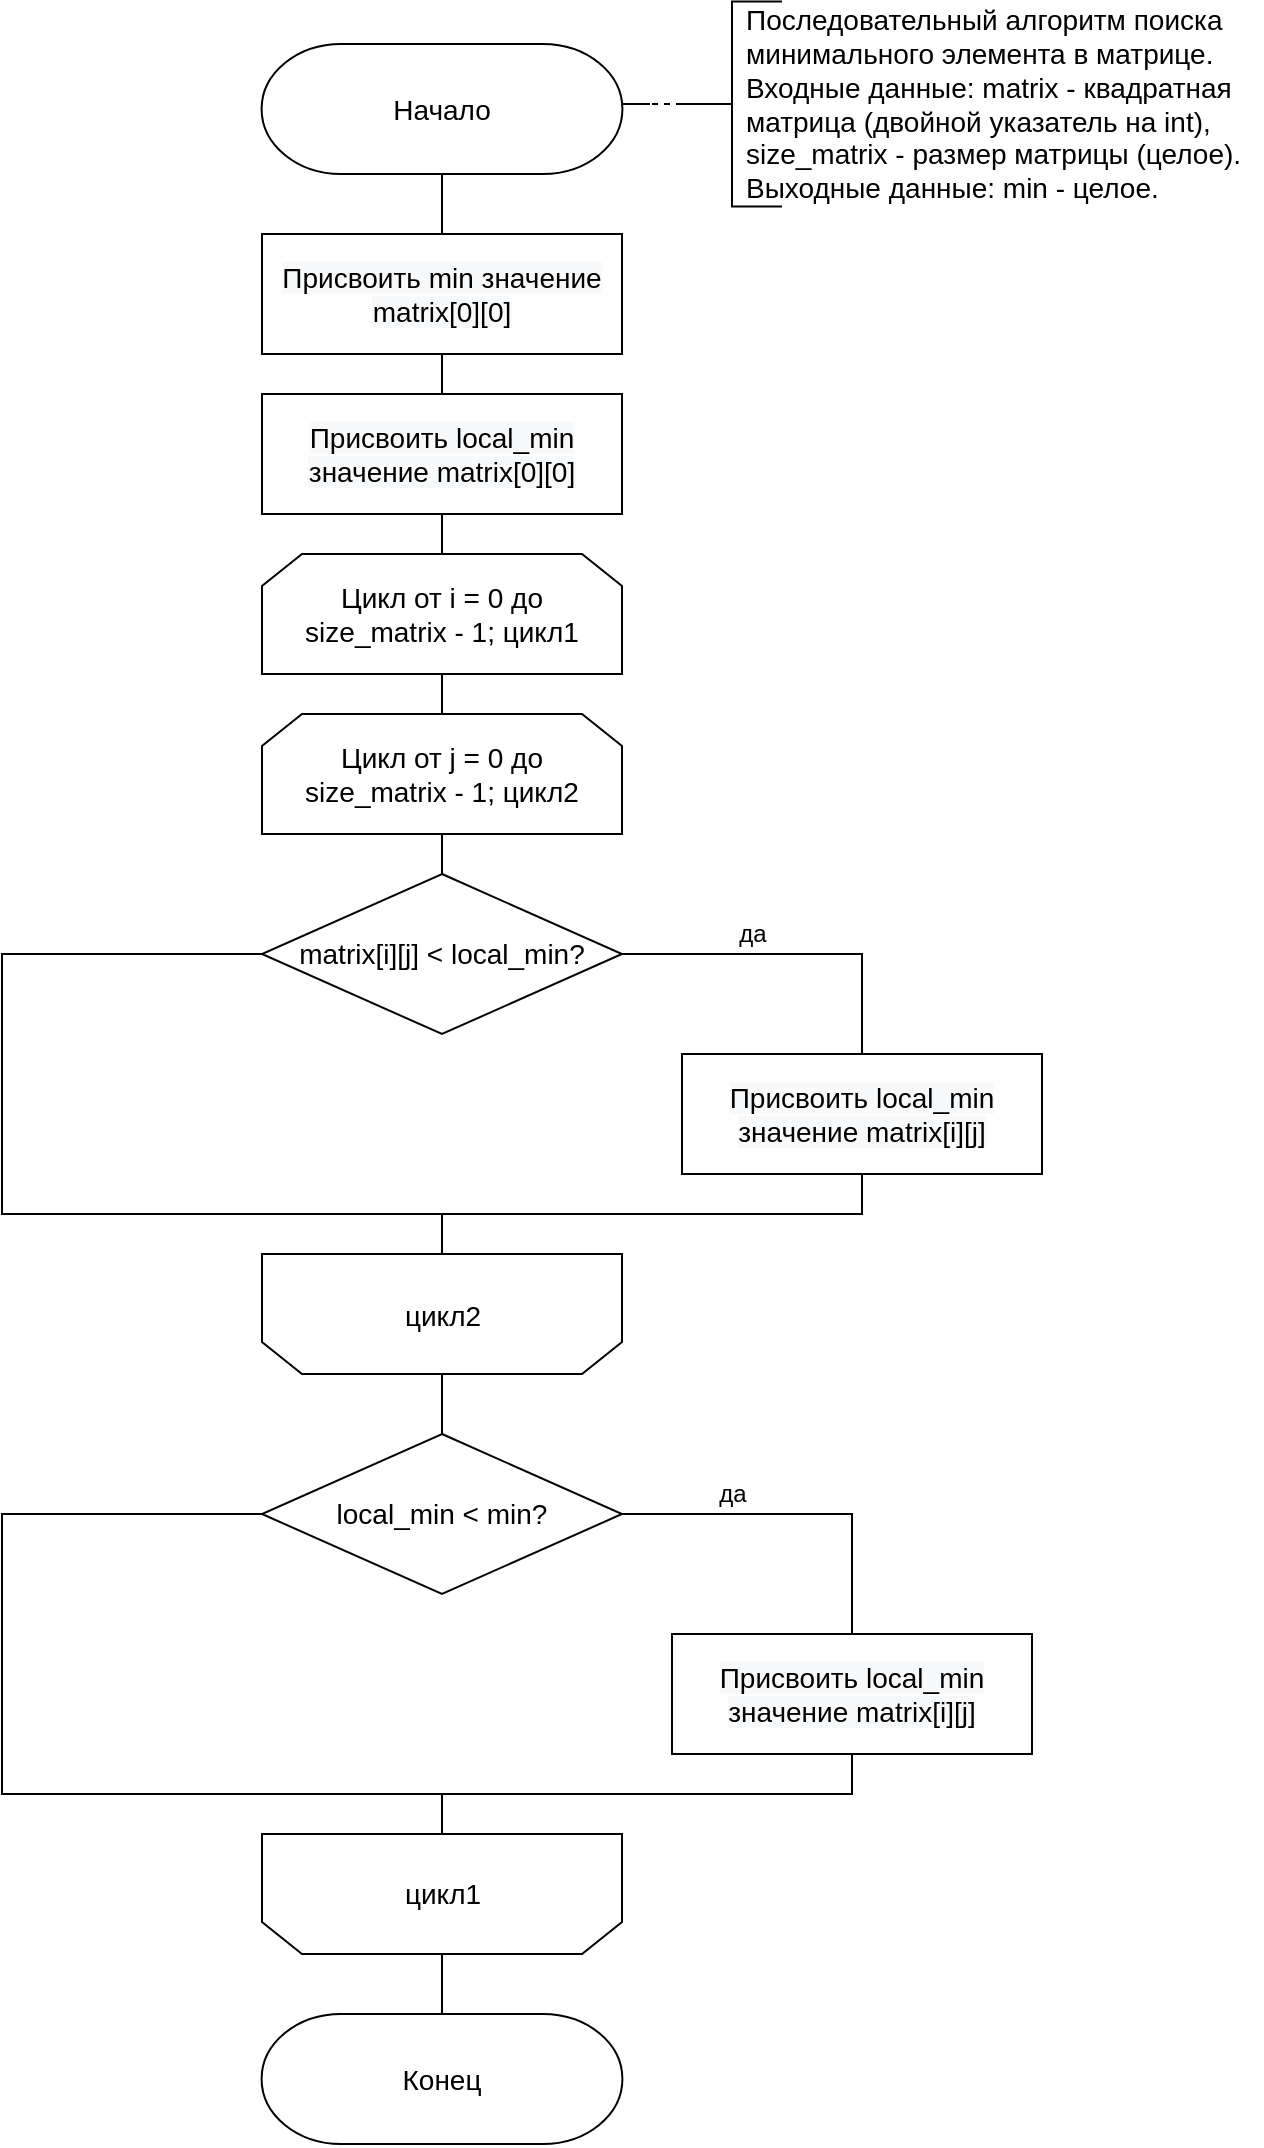 <mxfile version="14.9.6" type="device" pages="3"><diagram id="sSTpontRj2Ze0t5YfzYf" name="Последовательный"><mxGraphModel dx="1024" dy="592" grid="1" gridSize="10" guides="1" tooltips="1" connect="1" arrows="1" fold="1" page="1" pageScale="1" pageWidth="827" pageHeight="1169" math="0" shadow="0"><root><mxCell id="0"/><mxCell id="1" parent="0"/><mxCell id="IIbd6LGmJeNeCCiELUo3-1" value="&lt;span style=&quot;font-size: 14px&quot;&gt;Начало&lt;/span&gt;" style="strokeWidth=1;html=1;shape=stencil(xVVNb4MwDP01HJmAaFV7nFh37GWTdnapC1FDgpysH/9+gYBaSukgl0kc8Hvwnu3YSsBSXUCFQRJJKDFg70GSfCGVXIJRZAPLFA5eRC48uXC1dCHoCjPjsCMQh61Ax2hD6oAnvjOtApcFEjc1y9ZB9Ga/qR+WZkpKK8KV1D3mhrdiwKX9Nzo7sejl1dlc2thFlXUo0SD10GtxGwcEyYe3UzzN6dPDqV9R5/uX0/d8p9jPae3TvfjeLJ7YwY1HYQ/slquJB+Zl16nPr86rmQO7ydWN2LHUImMLyNItZIec1I/cPUyygnq5B0RHl+qI1+zZ3Xw/q79TEFzeKCyW8xWAMvtC3eC3k06Xfk7nEM5ch6QM1G3o6QugHEOrE+4F5D1KnxCrG7g9+8fpLjwqvuvZNIl/LNnnjDOhND7ZBIsP5qxBR4aTpXtF+GRq91wIdzuNLcRAoEHdXdkAvw==);whiteSpace=wrap;" vertex="1" parent="1"><mxGeometry x="260" y="75" width="260" height="65" as="geometry"/></mxCell><mxCell id="IIbd6LGmJeNeCCiELUo3-3" value="" style="edgeStyle=orthogonalEdgeStyle;rounded=0;orthogonalLoop=1;jettySize=auto;html=1;dashed=1;endArrow=none;endFill=0;startArrow=none;" edge="1" parent="1" source="IIbd6LGmJeNeCCiELUo3-2"><mxGeometry relative="1" as="geometry"><mxPoint x="523.99" y="104.9" as="sourcePoint"/><mxPoint x="493.99" y="105" as="targetPoint"/><Array as="points"><mxPoint x="479.99" y="104.9"/></Array></mxGeometry></mxCell><mxCell id="IIbd6LGmJeNeCCiELUo3-27" style="edgeStyle=orthogonalEdgeStyle;rounded=0;orthogonalLoop=1;jettySize=auto;html=1;exitX=0.5;exitY=0;exitDx=0;exitDy=0;entryX=0.5;entryY=1;entryDx=0;entryDy=0;endArrow=none;endFill=0;" edge="1" parent="1" source="IIbd6LGmJeNeCCiELUo3-4" target="IIbd6LGmJeNeCCiELUo3-5"><mxGeometry relative="1" as="geometry"/></mxCell><mxCell id="IIbd6LGmJeNeCCiELUo3-4" value="&lt;span style=&quot;color: rgb(0 , 0 , 0) ; font-family: &amp;#34;helvetica&amp;#34; ; font-size: 14px ; font-style: normal ; font-weight: 400 ; letter-spacing: normal ; text-align: center ; text-indent: 0px ; text-transform: none ; word-spacing: 0px ; background-color: rgb(248 , 249 , 250) ; display: inline ; float: none&quot;&gt;Присвоить local_min значение matrix[0][0]&lt;/span&gt;" style="rounded=0;whiteSpace=wrap;html=1;" vertex="1" parent="1"><mxGeometry x="300" y="250" width="180" height="60" as="geometry"/></mxCell><mxCell id="IIbd6LGmJeNeCCiELUo3-28" style="edgeStyle=orthogonalEdgeStyle;rounded=0;orthogonalLoop=1;jettySize=auto;html=1;exitX=0.5;exitY=0;exitDx=0;exitDy=0;entryX=0.5;entryY=1;entryDx=0;entryDy=0;entryPerimeter=0;endArrow=none;endFill=0;" edge="1" parent="1" source="IIbd6LGmJeNeCCiELUo3-5" target="IIbd6LGmJeNeCCiELUo3-1"><mxGeometry relative="1" as="geometry"/></mxCell><mxCell id="IIbd6LGmJeNeCCiELUo3-5" value="&lt;span style=&quot;color: rgb(0 , 0 , 0) ; font-family: &amp;#34;helvetica&amp;#34; ; font-size: 14px ; font-style: normal ; font-weight: 400 ; letter-spacing: normal ; text-align: center ; text-indent: 0px ; text-transform: none ; word-spacing: 0px ; background-color: rgb(248 , 249 , 250) ; display: inline ; float: none&quot;&gt;Присвоить min значение matrix[0][0]&lt;/span&gt;" style="rounded=0;whiteSpace=wrap;html=1;" vertex="1" parent="1"><mxGeometry x="300" y="170" width="180" height="60" as="geometry"/></mxCell><mxCell id="IIbd6LGmJeNeCCiELUo3-6" value="&lt;font style=&quot;font-size: 14px&quot;&gt;Последовательный алгоритм поиска &lt;br&gt;минимального элемента в матрице.&lt;br&gt;Входные данные: matrix - квадратная&lt;br&gt;матрица&amp;nbsp;(двойной&amp;nbsp;указатель на int), &lt;br&gt;size_matrix - размер матрицы (целое).&lt;br&gt;Выходные данные: min - целое.&lt;/font&gt;" style="text;html=1;align=left;verticalAlign=middle;resizable=0;points=[];autosize=1;strokeColor=none;" vertex="1" parent="1"><mxGeometry x="540" y="60" width="260" height="90" as="geometry"/></mxCell><mxCell id="IIbd6LGmJeNeCCiELUo3-2" value="" style="strokeWidth=1;html=1;shape=mxgraph.flowchart.annotation_2;align=left;labelPosition=right;pointerEvents=1;" vertex="1" parent="1"><mxGeometry x="510" y="53.75" width="50" height="102.5" as="geometry"/></mxCell><mxCell id="IIbd6LGmJeNeCCiELUo3-7" value="" style="edgeStyle=orthogonalEdgeStyle;rounded=0;orthogonalLoop=1;jettySize=auto;html=1;dashed=1;endArrow=none;endFill=0;" edge="1" parent="1"><mxGeometry relative="1" as="geometry"><mxPoint x="523.99" y="104.9" as="sourcePoint"/><mxPoint x="524" y="105" as="targetPoint"/><Array as="points"/></mxGeometry></mxCell><mxCell id="IIbd6LGmJeNeCCiELUo3-26" style="edgeStyle=orthogonalEdgeStyle;rounded=0;orthogonalLoop=1;jettySize=auto;html=1;exitX=0.5;exitY=0;exitDx=0;exitDy=0;entryX=0.5;entryY=1;entryDx=0;entryDy=0;endArrow=none;endFill=0;" edge="1" parent="1" source="IIbd6LGmJeNeCCiELUo3-8" target="IIbd6LGmJeNeCCiELUo3-4"><mxGeometry relative="1" as="geometry"/></mxCell><mxCell id="IIbd6LGmJeNeCCiELUo3-8" value="&lt;font style=&quot;font-size: 14px&quot;&gt;Цикл от i = 0 до &lt;br&gt;size_matrix - 1; цикл1&lt;/font&gt;" style="shape=loopLimit;whiteSpace=wrap;html=1;" vertex="1" parent="1"><mxGeometry x="300" y="330" width="180" height="60" as="geometry"/></mxCell><mxCell id="IIbd6LGmJeNeCCiELUo3-25" style="edgeStyle=orthogonalEdgeStyle;rounded=0;orthogonalLoop=1;jettySize=auto;html=1;exitX=0.5;exitY=0;exitDx=0;exitDy=0;entryX=0.5;entryY=1;entryDx=0;entryDy=0;endArrow=none;endFill=0;" edge="1" parent="1" source="IIbd6LGmJeNeCCiELUo3-9" target="IIbd6LGmJeNeCCiELUo3-8"><mxGeometry relative="1" as="geometry"/></mxCell><mxCell id="IIbd6LGmJeNeCCiELUo3-9" value="&lt;font style=&quot;font-size: 14px&quot;&gt;Цикл от j = 0 до &lt;br&gt;size_matrix - 1; цикл2&lt;/font&gt;" style="shape=loopLimit;whiteSpace=wrap;html=1;" vertex="1" parent="1"><mxGeometry x="300" y="410" width="180" height="60" as="geometry"/></mxCell><mxCell id="IIbd6LGmJeNeCCiELUo3-12" style="edgeStyle=orthogonalEdgeStyle;rounded=0;orthogonalLoop=1;jettySize=auto;html=1;exitX=1;exitY=0.5;exitDx=0;exitDy=0;entryX=0.5;entryY=0;entryDx=0;entryDy=0;endArrow=none;endFill=0;" edge="1" parent="1" source="IIbd6LGmJeNeCCiELUo3-10" target="IIbd6LGmJeNeCCiELUo3-11"><mxGeometry relative="1" as="geometry"/></mxCell><mxCell id="IIbd6LGmJeNeCCiELUo3-23" style="edgeStyle=orthogonalEdgeStyle;rounded=0;orthogonalLoop=1;jettySize=auto;html=1;exitX=0;exitY=0.5;exitDx=0;exitDy=0;entryX=0.5;entryY=1;entryDx=0;entryDy=0;endArrow=none;endFill=0;" edge="1" parent="1" source="IIbd6LGmJeNeCCiELUo3-10" target="IIbd6LGmJeNeCCiELUo3-14"><mxGeometry relative="1" as="geometry"><Array as="points"><mxPoint x="170" y="530"/><mxPoint x="170" y="660"/><mxPoint x="390" y="660"/></Array></mxGeometry></mxCell><mxCell id="IIbd6LGmJeNeCCiELUo3-24" style="edgeStyle=orthogonalEdgeStyle;rounded=0;orthogonalLoop=1;jettySize=auto;html=1;exitX=0.5;exitY=0;exitDx=0;exitDy=0;entryX=0.5;entryY=1;entryDx=0;entryDy=0;endArrow=none;endFill=0;" edge="1" parent="1" source="IIbd6LGmJeNeCCiELUo3-10" target="IIbd6LGmJeNeCCiELUo3-9"><mxGeometry relative="1" as="geometry"/></mxCell><mxCell id="IIbd6LGmJeNeCCiELUo3-10" value="&lt;font style=&quot;font-size: 14px&quot;&gt;matrix[i][j] &amp;lt; local_min?&lt;/font&gt;" style="rhombus;whiteSpace=wrap;html=1;" vertex="1" parent="1"><mxGeometry x="300" y="490" width="180" height="80" as="geometry"/></mxCell><mxCell id="IIbd6LGmJeNeCCiELUo3-22" style="edgeStyle=orthogonalEdgeStyle;rounded=0;orthogonalLoop=1;jettySize=auto;html=1;exitX=0.5;exitY=1;exitDx=0;exitDy=0;entryX=0.5;entryY=1;entryDx=0;entryDy=0;endArrow=none;endFill=0;" edge="1" parent="1" source="IIbd6LGmJeNeCCiELUo3-11" target="IIbd6LGmJeNeCCiELUo3-14"><mxGeometry relative="1" as="geometry"/></mxCell><mxCell id="IIbd6LGmJeNeCCiELUo3-11" value="&lt;span style=&quot;color: rgb(0 , 0 , 0) ; font-family: &amp;#34;helvetica&amp;#34; ; font-size: 14px ; font-style: normal ; font-weight: 400 ; letter-spacing: normal ; text-align: center ; text-indent: 0px ; text-transform: none ; word-spacing: 0px ; background-color: rgb(248 , 249 , 250) ; display: inline ; float: none&quot;&gt;Присвоить local_min значение matrix[i][j]&lt;/span&gt;" style="rounded=0;whiteSpace=wrap;html=1;" vertex="1" parent="1"><mxGeometry x="510" y="580" width="180" height="60" as="geometry"/></mxCell><mxCell id="IIbd6LGmJeNeCCiELUo3-13" value="" style="group" vertex="1" connectable="0" parent="1"><mxGeometry x="300" y="680" width="180" height="60" as="geometry"/></mxCell><mxCell id="IIbd6LGmJeNeCCiELUo3-14" value="" style="shape=loopLimit;whiteSpace=wrap;html=1;rotation=-180;" vertex="1" parent="IIbd6LGmJeNeCCiELUo3-13"><mxGeometry width="180" height="60" as="geometry"/></mxCell><mxCell id="IIbd6LGmJeNeCCiELUo3-15" value="&lt;font style=&quot;font-size: 14px&quot;&gt;цикл2&lt;/font&gt;" style="text;html=1;align=center;verticalAlign=middle;resizable=0;points=[];autosize=1;strokeColor=none;" vertex="1" parent="IIbd6LGmJeNeCCiELUo3-13"><mxGeometry x="65" y="21.429" width="50" height="20" as="geometry"/></mxCell><mxCell id="IIbd6LGmJeNeCCiELUo3-19" style="edgeStyle=orthogonalEdgeStyle;rounded=0;orthogonalLoop=1;jettySize=auto;html=1;exitX=1;exitY=0.5;exitDx=0;exitDy=0;entryX=0.5;entryY=0;entryDx=0;entryDy=0;endArrow=none;endFill=0;" edge="1" parent="1" source="IIbd6LGmJeNeCCiELUo3-16" target="IIbd6LGmJeNeCCiELUo3-18"><mxGeometry relative="1" as="geometry"/></mxCell><mxCell id="IIbd6LGmJeNeCCiELUo3-34" style="edgeStyle=orthogonalEdgeStyle;rounded=0;orthogonalLoop=1;jettySize=auto;html=1;exitX=0;exitY=0.5;exitDx=0;exitDy=0;entryX=0.5;entryY=1;entryDx=0;entryDy=0;endArrow=none;endFill=0;" edge="1" parent="1" source="IIbd6LGmJeNeCCiELUo3-16" target="IIbd6LGmJeNeCCiELUo3-31"><mxGeometry relative="1" as="geometry"><Array as="points"><mxPoint x="170" y="810"/><mxPoint x="170" y="950"/><mxPoint x="390" y="950"/></Array></mxGeometry></mxCell><mxCell id="IIbd6LGmJeNeCCiELUo3-16" value="&lt;font style=&quot;font-size: 14px&quot;&gt;local_min &amp;lt; min?&lt;/font&gt;" style="rhombus;whiteSpace=wrap;html=1;" vertex="1" parent="1"><mxGeometry x="300" y="770" width="180" height="80" as="geometry"/></mxCell><mxCell id="IIbd6LGmJeNeCCiELUo3-17" value="да" style="text;html=1;align=center;verticalAlign=middle;resizable=0;points=[];autosize=1;strokeColor=none;" vertex="1" parent="1"><mxGeometry x="530" y="510" width="30" height="20" as="geometry"/></mxCell><mxCell id="IIbd6LGmJeNeCCiELUo3-33" style="edgeStyle=orthogonalEdgeStyle;rounded=0;orthogonalLoop=1;jettySize=auto;html=1;exitX=0.5;exitY=1;exitDx=0;exitDy=0;entryX=0.5;entryY=1;entryDx=0;entryDy=0;endArrow=none;endFill=0;" edge="1" parent="1" source="IIbd6LGmJeNeCCiELUo3-18" target="IIbd6LGmJeNeCCiELUo3-31"><mxGeometry relative="1" as="geometry"/></mxCell><mxCell id="IIbd6LGmJeNeCCiELUo3-18" value="&lt;span style=&quot;color: rgb(0 , 0 , 0) ; font-family: &amp;#34;helvetica&amp;#34; ; font-size: 14px ; font-style: normal ; font-weight: 400 ; letter-spacing: normal ; text-align: center ; text-indent: 0px ; text-transform: none ; word-spacing: 0px ; background-color: rgb(248 , 249 , 250) ; display: inline ; float: none&quot;&gt;Присвоить local_min значение matrix[i][j]&lt;/span&gt;" style="rounded=0;whiteSpace=wrap;html=1;" vertex="1" parent="1"><mxGeometry x="505" y="870" width="180" height="60" as="geometry"/></mxCell><mxCell id="IIbd6LGmJeNeCCiELUo3-20" value="да" style="text;html=1;align=center;verticalAlign=middle;resizable=0;points=[];autosize=1;strokeColor=none;" vertex="1" parent="1"><mxGeometry x="520" y="790" width="30" height="20" as="geometry"/></mxCell><mxCell id="IIbd6LGmJeNeCCiELUo3-29" style="edgeStyle=orthogonalEdgeStyle;rounded=0;orthogonalLoop=1;jettySize=auto;html=1;exitX=0.5;exitY=0;exitDx=0;exitDy=0;entryX=0.5;entryY=0;entryDx=0;entryDy=0;endArrow=none;endFill=0;" edge="1" parent="1" source="IIbd6LGmJeNeCCiELUo3-14" target="IIbd6LGmJeNeCCiELUo3-16"><mxGeometry relative="1" as="geometry"/></mxCell><mxCell id="IIbd6LGmJeNeCCiELUo3-30" value="" style="group" vertex="1" connectable="0" parent="1"><mxGeometry x="300" y="970" width="180" height="60" as="geometry"/></mxCell><mxCell id="IIbd6LGmJeNeCCiELUo3-31" value="" style="shape=loopLimit;whiteSpace=wrap;html=1;rotation=-180;" vertex="1" parent="IIbd6LGmJeNeCCiELUo3-30"><mxGeometry width="180" height="60" as="geometry"/></mxCell><mxCell id="IIbd6LGmJeNeCCiELUo3-32" value="&lt;font style=&quot;font-size: 14px&quot;&gt;цикл1&lt;/font&gt;" style="text;html=1;align=center;verticalAlign=middle;resizable=0;points=[];autosize=1;strokeColor=none;" vertex="1" parent="IIbd6LGmJeNeCCiELUo3-30"><mxGeometry x="65" y="19.999" width="50" height="20" as="geometry"/></mxCell><mxCell id="IIbd6LGmJeNeCCiELUo3-35" value="&lt;span style=&quot;font-size: 14px&quot;&gt;Конец&lt;/span&gt;" style="strokeWidth=1;html=1;shape=stencil(xVVNb4MwDP01HJmAaFV7nFh37GWTdnapC1FDgpysH/9+gYBaSukgl0kc8Hvwnu3YSsBSXUCFQRJJKDFg70GSfCGVXIJRZAPLFA5eRC48uXC1dCHoCjPjsCMQh61Ax2hD6oAnvjOtApcFEjc1y9ZB9Ga/qR+WZkpKK8KV1D3mhrdiwKX9Nzo7sejl1dlc2thFlXUo0SD10GtxGwcEyYe3UzzN6dPDqV9R5/uX0/d8p9jPae3TvfjeLJ7YwY1HYQ/slquJB+Zl16nPr86rmQO7ydWN2LHUImMLyNItZIec1I/cPUyygnq5B0RHl+qI1+zZ3Xw/q79TEFzeKCyW8xWAMvtC3eC3k06Xfk7nEM5ch6QM1G3o6QugHEOrE+4F5D1KnxCrG7g9+8fpLjwqvuvZNIl/LNnnjDOhND7ZBIsP5qxBR4aTpXtF+GRq91wIdzuNLcRAoEHdXdkAvw==);whiteSpace=wrap;" vertex="1" parent="1"><mxGeometry x="260" y="1060" width="260" height="65" as="geometry"/></mxCell><mxCell id="IIbd6LGmJeNeCCiELUo3-36" style="edgeStyle=orthogonalEdgeStyle;rounded=0;orthogonalLoop=1;jettySize=auto;html=1;exitX=0.5;exitY=0;exitDx=0;exitDy=0;entryX=0.5;entryY=0;entryDx=0;entryDy=0;entryPerimeter=0;endArrow=none;endFill=0;" edge="1" parent="1" source="IIbd6LGmJeNeCCiELUo3-31" target="IIbd6LGmJeNeCCiELUo3-35"><mxGeometry relative="1" as="geometry"/></mxCell></root></mxGraphModel></diagram><diagram id="3lO3uQgTeKY9TMwxIzhs" name="Параллельный_1"><mxGraphModel dx="1024" dy="592" grid="1" gridSize="10" guides="1" tooltips="1" connect="1" arrows="1" fold="1" page="1" pageScale="1" pageWidth="827" pageHeight="1169" math="0" shadow="0"><root><mxCell id="3zcVDFtXzfn81-QpariO-0"/><mxCell id="3zcVDFtXzfn81-QpariO-1" parent="3zcVDFtXzfn81-QpariO-0"/><mxCell id="BYvAzeTfCbErwpfjtqER-1" style="edgeStyle=orthogonalEdgeStyle;rounded=0;orthogonalLoop=1;jettySize=auto;html=1;exitX=0.5;exitY=1;exitDx=0;exitDy=0;exitPerimeter=0;entryX=0.5;entryY=0;entryDx=0;entryDy=0;endArrow=none;endFill=0;" edge="1" parent="3zcVDFtXzfn81-QpariO-1" source="T0Cc-fCc1AR2zyfZ-I51-0" target="BYvAzeTfCbErwpfjtqER-0"><mxGeometry relative="1" as="geometry"/></mxCell><mxCell id="T0Cc-fCc1AR2zyfZ-I51-0" value="&lt;span style=&quot;font-size: 14px&quot;&gt;Начало&lt;/span&gt;" style="strokeWidth=1;html=1;shape=stencil(xVVNb4MwDP01HJmAaFV7nFh37GWTdnapC1FDgpysH/9+gYBaSukgl0kc8Hvwnu3YSsBSXUCFQRJJKDFg70GSfCGVXIJRZAPLFA5eRC48uXC1dCHoCjPjsCMQh61Ax2hD6oAnvjOtApcFEjc1y9ZB9Ga/qR+WZkpKK8KV1D3mhrdiwKX9Nzo7sejl1dlc2thFlXUo0SD10GtxGwcEyYe3UzzN6dPDqV9R5/uX0/d8p9jPae3TvfjeLJ7YwY1HYQ/slquJB+Zl16nPr86rmQO7ydWN2LHUImMLyNItZIec1I/cPUyygnq5B0RHl+qI1+zZ3Xw/q79TEFzeKCyW8xWAMvtC3eC3k06Xfk7nEM5ch6QM1G3o6QugHEOrE+4F5D1KnxCrG7g9+8fpLjwqvuvZNIl/LNnnjDOhND7ZBIsP5qxBR4aTpXtF+GRq91wIdzuNLcRAoEHdXdkAvw==);whiteSpace=wrap;" vertex="1" parent="3zcVDFtXzfn81-QpariO-1"><mxGeometry x="270" y="145" width="220" height="60" as="geometry"/></mxCell><mxCell id="T0Cc-fCc1AR2zyfZ-I51-1" value="" style="edgeStyle=orthogonalEdgeStyle;rounded=0;orthogonalLoop=1;jettySize=auto;html=1;dashed=1;endArrow=none;endFill=0;startArrow=none;exitX=0;exitY=0.5;exitDx=0;exitDy=0;exitPerimeter=0;entryX=0.849;entryY=0.499;entryDx=0;entryDy=0;entryPerimeter=0;" edge="1" parent="3zcVDFtXzfn81-QpariO-1" source="T0Cc-fCc1AR2zyfZ-I51-2" target="T0Cc-fCc1AR2zyfZ-I51-0"><mxGeometry relative="1" as="geometry"><mxPoint x="523.99" y="172.4" as="sourcePoint"/><mxPoint x="493.99" y="172.5" as="targetPoint"/><Array as="points"><mxPoint x="494" y="174.5"/><mxPoint x="494" y="174.5"/></Array></mxGeometry></mxCell><mxCell id="T0Cc-fCc1AR2zyfZ-I51-2" value="" style="strokeWidth=1;html=1;shape=mxgraph.flowchart.annotation_2;align=left;labelPosition=right;pointerEvents=1;" vertex="1" parent="3zcVDFtXzfn81-QpariO-1"><mxGeometry x="510" y="80" width="50" height="190" as="geometry"/></mxCell><mxCell id="T0Cc-fCc1AR2zyfZ-I51-3" value="&lt;font style=&quot;font-size: 12px&quot;&gt;Параллельная реализация алгоритма&lt;br&gt;поиска минимального элемента в&amp;nbsp;&lt;br&gt;&lt;/font&gt;&lt;div&gt;&lt;font style=&quot;font-size: 12px&quot;&gt;матрице.&lt;/font&gt;&lt;/div&gt;&lt;div&gt;&lt;font style=&quot;font-size: 12px&quot;&gt;Входные данные:&amp;nbsp;&lt;/font&gt;&lt;/div&gt;&lt;div&gt;&lt;font style=&quot;font-size: 12px&quot;&gt;count_threads - количество потоков (целое),&lt;/font&gt;&lt;/div&gt;&lt;div&gt;&lt;font style=&quot;font-size: 12px&quot;&gt;threads - массив потоков (pthread),&lt;/font&gt;&lt;/div&gt;&lt;div&gt;&lt;font style=&quot;font-size: 12px&quot;&gt;args - массив структрур (pthread_args_t),&lt;/font&gt;&lt;/div&gt;&lt;div&gt;&lt;font style=&quot;font-size: 12px&quot;&gt;f = find_matrix_min_value_parallel - функция&lt;/font&gt;&lt;/div&gt;&lt;div&gt;&lt;font style=&quot;font-size: 12px&quot;&gt;нахождения минимального элемента&amp;nbsp;&lt;/font&gt;&lt;/div&gt;&lt;div&gt;&lt;font style=&quot;font-size: 12px&quot;&gt;матрицы&lt;/font&gt;&lt;/div&gt;&lt;div&gt;&lt;font style=&quot;font-size: 12px&quot;&gt;Выходные данные:&lt;/font&gt;&lt;/div&gt;&lt;div&gt;&lt;font style=&quot;font-size: 12px&quot;&gt;global_min - минимальный элемент&amp;nbsp;&lt;/font&gt;&lt;/div&gt;&lt;div&gt;&lt;font style=&quot;font-size: 12px&quot;&gt;в матрице&lt;/font&gt;&lt;/div&gt;" style="text;html=1;align=left;verticalAlign=middle;resizable=0;points=[];autosize=1;strokeColor=none;" vertex="1" parent="3zcVDFtXzfn81-QpariO-1"><mxGeometry x="540" y="85" width="260" height="180" as="geometry"/></mxCell><mxCell id="GtXyBnGFs0ZD6wXetdYK-0" style="edgeStyle=orthogonalEdgeStyle;rounded=0;orthogonalLoop=1;jettySize=auto;html=1;exitX=0.5;exitY=1;exitDx=0;exitDy=0;exitPerimeter=0;endArrow=none;endFill=0;" edge="1" parent="3zcVDFtXzfn81-QpariO-1" source="T0Cc-fCc1AR2zyfZ-I51-2" target="T0Cc-fCc1AR2zyfZ-I51-2"><mxGeometry relative="1" as="geometry"/></mxCell><mxCell id="oURkZplOa6b-ypXuD6sM-4" style="edgeStyle=orthogonalEdgeStyle;rounded=0;orthogonalLoop=1;jettySize=auto;html=1;exitX=0.5;exitY=1;exitDx=0;exitDy=0;entryX=0.5;entryY=0;entryDx=0;entryDy=0;endArrow=none;endFill=0;" edge="1" parent="3zcVDFtXzfn81-QpariO-1" source="BYvAzeTfCbErwpfjtqER-0" target="oURkZplOa6b-ypXuD6sM-0"><mxGeometry relative="1" as="geometry"/></mxCell><mxCell id="BYvAzeTfCbErwpfjtqER-0" value="&lt;font style=&quot;font-size: 14px&quot;&gt;Цикл от i = 0 до &lt;br&gt;count_threads - 1; цикл1&lt;/font&gt;" style="shape=loopLimit;whiteSpace=wrap;html=1;" vertex="1" parent="3zcVDFtXzfn81-QpariO-1"><mxGeometry x="305" y="237.5" width="155" height="60" as="geometry"/></mxCell><mxCell id="-SMZDnKjz8tx7dezzwyM-6" style="edgeStyle=orthogonalEdgeStyle;rounded=0;orthogonalLoop=1;jettySize=auto;html=1;exitX=0.5;exitY=1;exitDx=0;exitDy=0;entryX=0.5;entryY=1;entryDx=0;entryDy=0;endArrow=none;endFill=0;" edge="1" parent="3zcVDFtXzfn81-QpariO-1" source="oURkZplOa6b-ypXuD6sM-0" target="-SMZDnKjz8tx7dezzwyM-3"><mxGeometry relative="1" as="geometry"/></mxCell><mxCell id="oURkZplOa6b-ypXuD6sM-0" value="&lt;span style=&quot;font-size: 14px&quot;&gt;Выполнение функции f в отдельном потоке&lt;/span&gt;" style="shape=process;whiteSpace=wrap;html=1;backgroundOutline=1;" vertex="1" parent="3zcVDFtXzfn81-QpariO-1"><mxGeometry x="305" y="327.5" width="155" height="60" as="geometry"/></mxCell><mxCell id="-SMZDnKjz8tx7dezzwyM-5" value="" style="group" vertex="1" connectable="0" parent="3zcVDFtXzfn81-QpariO-1"><mxGeometry x="305" y="417.5" width="155" height="60" as="geometry"/></mxCell><mxCell id="-SMZDnKjz8tx7dezzwyM-3" value="" style="shape=loopLimit;whiteSpace=wrap;html=1;rotation=-180;" vertex="1" parent="-SMZDnKjz8tx7dezzwyM-5"><mxGeometry width="155" height="60" as="geometry"/></mxCell><mxCell id="-SMZDnKjz8tx7dezzwyM-4" value="&lt;font style=&quot;font-size: 14px&quot;&gt;цикл1&lt;/font&gt;" style="text;html=1;align=center;verticalAlign=middle;resizable=0;points=[];autosize=1;strokeColor=none;" vertex="1" parent="-SMZDnKjz8tx7dezzwyM-5"><mxGeometry x="52.5" y="20" width="50" height="20" as="geometry"/></mxCell><mxCell id="jwuy9Uo88auJK6ZqgyjW-0" value="&lt;span style=&quot;font-size: 14px&quot;&gt;Ожидание выполнения всех потоков&lt;/span&gt;" style="shape=process;whiteSpace=wrap;html=1;backgroundOutline=1;" vertex="1" parent="3zcVDFtXzfn81-QpariO-1"><mxGeometry x="305" y="507.5" width="155" height="60" as="geometry"/></mxCell><mxCell id="jwuy9Uo88auJK6ZqgyjW-1" style="edgeStyle=orthogonalEdgeStyle;rounded=0;orthogonalLoop=1;jettySize=auto;html=1;exitX=0.5;exitY=0;exitDx=0;exitDy=0;entryX=0.5;entryY=0;entryDx=0;entryDy=0;endArrow=none;endFill=0;" edge="1" parent="3zcVDFtXzfn81-QpariO-1" source="-SMZDnKjz8tx7dezzwyM-3" target="jwuy9Uo88auJK6ZqgyjW-0"><mxGeometry relative="1" as="geometry"/></mxCell><mxCell id="jwuy9Uo88auJK6ZqgyjW-2" value="&lt;span style=&quot;font-size: 14px&quot;&gt;Конец&lt;/span&gt;" style="strokeWidth=1;html=1;shape=stencil(xVVNb4MwDP01HJmAaFV7nFh37GWTdnapC1FDgpysH/9+gYBaSukgl0kc8Hvwnu3YSsBSXUCFQRJJKDFg70GSfCGVXIJRZAPLFA5eRC48uXC1dCHoCjPjsCMQh61Ax2hD6oAnvjOtApcFEjc1y9ZB9Ga/qR+WZkpKK8KV1D3mhrdiwKX9Nzo7sejl1dlc2thFlXUo0SD10GtxGwcEyYe3UzzN6dPDqV9R5/uX0/d8p9jPae3TvfjeLJ7YwY1HYQ/slquJB+Zl16nPr86rmQO7ydWN2LHUImMLyNItZIec1I/cPUyygnq5B0RHl+qI1+zZ3Xw/q79TEFzeKCyW8xWAMvtC3eC3k06Xfk7nEM5ch6QM1G3o6QugHEOrE+4F5D1KnxCrG7g9+8fpLjwqvuvZNIl/LNnnjDOhND7ZBIsP5qxBR4aTpXtF+GRq91wIdzuNLcRAoEHdXdkAvw==);whiteSpace=wrap;" vertex="1" parent="3zcVDFtXzfn81-QpariO-1"><mxGeometry x="272.5" y="1030" width="220" height="60" as="geometry"/></mxCell><mxCell id="ttkab3ufcXoK6jqrG3yV-3" style="edgeStyle=orthogonalEdgeStyle;rounded=0;orthogonalLoop=1;jettySize=auto;html=1;exitX=0.5;exitY=1;exitDx=0;exitDy=0;entryX=0.5;entryY=0;entryDx=0;entryDy=0;endArrow=none;endFill=0;" edge="1" parent="3zcVDFtXzfn81-QpariO-1" source="jwuy9Uo88auJK6ZqgyjW-4" target="ttkab3ufcXoK6jqrG3yV-0"><mxGeometry relative="1" as="geometry"/></mxCell><mxCell id="jwuy9Uo88auJK6ZqgyjW-4" value="&lt;font style=&quot;font-size: 14px&quot;&gt;Цикл от i = 1 до &lt;br&gt;count_threads - 1; цикл2&lt;/font&gt;" style="shape=loopLimit;whiteSpace=wrap;html=1;" vertex="1" parent="3zcVDFtXzfn81-QpariO-1"><mxGeometry x="305" y="670" width="155" height="60" as="geometry"/></mxCell><mxCell id="ttkab3ufcXoK6jqrG3yV-4" style="edgeStyle=orthogonalEdgeStyle;rounded=0;orthogonalLoop=1;jettySize=auto;html=1;exitX=0.5;exitY=1;exitDx=0;exitDy=0;entryX=0.5;entryY=0;entryDx=0;entryDy=0;endArrow=none;endFill=0;" edge="1" parent="3zcVDFtXzfn81-QpariO-1" source="lObEtZQLU06uVSTitWtb-0" target="jwuy9Uo88auJK6ZqgyjW-4"><mxGeometry relative="1" as="geometry"/></mxCell><mxCell id="ttkab3ufcXoK6jqrG3yV-5" style="edgeStyle=orthogonalEdgeStyle;rounded=0;orthogonalLoop=1;jettySize=auto;html=1;exitX=0.5;exitY=0;exitDx=0;exitDy=0;entryX=0.5;entryY=1;entryDx=0;entryDy=0;endArrow=none;endFill=0;" edge="1" parent="3zcVDFtXzfn81-QpariO-1" source="lObEtZQLU06uVSTitWtb-0" target="jwuy9Uo88auJK6ZqgyjW-0"><mxGeometry relative="1" as="geometry"/></mxCell><mxCell id="lObEtZQLU06uVSTitWtb-0" value="&lt;span style=&quot;color: rgb(0 , 0 , 0) ; font-family: &amp;#34;helvetica&amp;#34; ; font-size: 14px ; font-style: normal ; font-weight: 400 ; letter-spacing: normal ; text-align: center ; text-indent: 0px ; text-transform: none ; word-spacing: 0px ; background-color: rgb(248 , 249 , 250) ; display: inline ; float: none&quot;&gt;Присвоить&amp;nbsp; global_min значение args[0].local_min&lt;/span&gt;" style="rounded=0;whiteSpace=wrap;html=1;" vertex="1" parent="3zcVDFtXzfn81-QpariO-1"><mxGeometry x="305" y="590" width="155" height="60" as="geometry"/></mxCell><mxCell id="ttkab3ufcXoK6jqrG3yV-2" style="edgeStyle=orthogonalEdgeStyle;rounded=0;orthogonalLoop=1;jettySize=auto;html=1;exitX=1;exitY=0.5;exitDx=0;exitDy=0;entryX=0.5;entryY=0;entryDx=0;entryDy=0;endArrow=none;endFill=0;" edge="1" parent="3zcVDFtXzfn81-QpariO-1" source="ttkab3ufcXoK6jqrG3yV-0" target="ttkab3ufcXoK6jqrG3yV-1"><mxGeometry relative="1" as="geometry"/></mxCell><mxCell id="ttkab3ufcXoK6jqrG3yV-10" style="edgeStyle=orthogonalEdgeStyle;rounded=0;orthogonalLoop=1;jettySize=auto;html=1;exitX=0;exitY=0.5;exitDx=0;exitDy=0;entryX=0.5;entryY=1;entryDx=0;entryDy=0;endArrow=none;endFill=0;" edge="1" parent="3zcVDFtXzfn81-QpariO-1" source="ttkab3ufcXoK6jqrG3yV-0" target="ttkab3ufcXoK6jqrG3yV-7"><mxGeometry relative="1" as="geometry"><Array as="points"><mxPoint x="190" y="785"/><mxPoint x="190" y="910"/><mxPoint x="383" y="910"/></Array></mxGeometry></mxCell><mxCell id="ttkab3ufcXoK6jqrG3yV-0" value="&lt;font style=&quot;font-size: 14px&quot;&gt;args[i].local_min&lt;br&gt;&amp;lt; global_min?&lt;/font&gt;" style="rhombus;whiteSpace=wrap;html=1;" vertex="1" parent="3zcVDFtXzfn81-QpariO-1"><mxGeometry x="303.75" y="750" width="157.5" height="70" as="geometry"/></mxCell><mxCell id="ttkab3ufcXoK6jqrG3yV-9" style="edgeStyle=orthogonalEdgeStyle;rounded=0;orthogonalLoop=1;jettySize=auto;html=1;exitX=0.5;exitY=1;exitDx=0;exitDy=0;entryX=0.5;entryY=1;entryDx=0;entryDy=0;endArrow=none;endFill=0;" edge="1" parent="3zcVDFtXzfn81-QpariO-1" source="ttkab3ufcXoK6jqrG3yV-1" target="ttkab3ufcXoK6jqrG3yV-7"><mxGeometry relative="1" as="geometry"><Array as="points"><mxPoint x="568" y="910"/><mxPoint x="383" y="910"/></Array></mxGeometry></mxCell><mxCell id="ttkab3ufcXoK6jqrG3yV-1" value="&lt;span style=&quot;color: rgb(0 , 0 , 0) ; font-family: &amp;#34;helvetica&amp;#34; ; font-size: 14px ; font-style: normal ; font-weight: 400 ; letter-spacing: normal ; text-align: center ; text-indent: 0px ; text-transform: none ; word-spacing: 0px ; background-color: rgb(248 , 249 , 250) ; display: inline ; float: none&quot;&gt;Присвоить&amp;nbsp; global_min значение args[i].local_min&lt;/span&gt;" style="rounded=0;whiteSpace=wrap;html=1;" vertex="1" parent="3zcVDFtXzfn81-QpariO-1"><mxGeometry x="490" y="830" width="155" height="60" as="geometry"/></mxCell><mxCell id="ttkab3ufcXoK6jqrG3yV-6" value="" style="group" vertex="1" connectable="0" parent="3zcVDFtXzfn81-QpariO-1"><mxGeometry x="305" y="940" width="155" height="60" as="geometry"/></mxCell><mxCell id="ttkab3ufcXoK6jqrG3yV-7" value="" style="shape=loopLimit;whiteSpace=wrap;html=1;rotation=-180;" vertex="1" parent="ttkab3ufcXoK6jqrG3yV-6"><mxGeometry width="155" height="60" as="geometry"/></mxCell><mxCell id="ttkab3ufcXoK6jqrG3yV-8" value="&lt;font style=&quot;font-size: 14px&quot;&gt;цикл2&lt;/font&gt;" style="text;html=1;align=center;verticalAlign=middle;resizable=0;points=[];autosize=1;strokeColor=none;" vertex="1" parent="ttkab3ufcXoK6jqrG3yV-6"><mxGeometry x="52.5" y="20" width="50" height="20" as="geometry"/></mxCell><mxCell id="ttkab3ufcXoK6jqrG3yV-11" style="edgeStyle=orthogonalEdgeStyle;rounded=0;orthogonalLoop=1;jettySize=auto;html=1;exitX=0.5;exitY=0;exitDx=0;exitDy=0;entryX=0.5;entryY=0;entryDx=0;entryDy=0;entryPerimeter=0;endArrow=none;endFill=0;" edge="1" parent="3zcVDFtXzfn81-QpariO-1" source="ttkab3ufcXoK6jqrG3yV-7" target="jwuy9Uo88auJK6ZqgyjW-2"><mxGeometry relative="1" as="geometry"/></mxCell></root></mxGraphModel></diagram><diagram id="4XO86YYA-bELKWIIQ-as" name="Параллельный_2"><mxGraphModel dx="1024" dy="592" grid="1" gridSize="10" guides="1" tooltips="1" connect="1" arrows="1" fold="1" page="1" pageScale="1" pageWidth="827" pageHeight="1169" math="0" shadow="0"><root><mxCell id="j6hWDT26wgHykxbH7nuP-0"/><mxCell id="j6hWDT26wgHykxbH7nuP-1" parent="j6hWDT26wgHykxbH7nuP-0"/><mxCell id="01Hj4qflSgPaEzqKeVY3-5" style="edgeStyle=orthogonalEdgeStyle;rounded=0;orthogonalLoop=1;jettySize=auto;html=1;exitX=0.5;exitY=1;exitDx=0;exitDy=0;exitPerimeter=0;entryX=0.5;entryY=0;entryDx=0;entryDy=0;endArrow=none;endFill=0;" edge="1" parent="j6hWDT26wgHykxbH7nuP-1" source="AwsQVzXyHlXOu_wwSpI0-0" target="01Hj4qflSgPaEzqKeVY3-0"><mxGeometry relative="1" as="geometry"/></mxCell><mxCell id="AwsQVzXyHlXOu_wwSpI0-0" value="&lt;span style=&quot;font-size: 14px&quot;&gt;Начало&lt;/span&gt;" style="strokeWidth=1;html=1;shape=stencil(xVVNb4MwDP01HJmAaFV7nFh37GWTdnapC1FDgpysH/9+gYBaSukgl0kc8Hvwnu3YSsBSXUCFQRJJKDFg70GSfCGVXIJRZAPLFA5eRC48uXC1dCHoCjPjsCMQh61Ax2hD6oAnvjOtApcFEjc1y9ZB9Ga/qR+WZkpKK8KV1D3mhrdiwKX9Nzo7sejl1dlc2thFlXUo0SD10GtxGwcEyYe3UzzN6dPDqV9R5/uX0/d8p9jPae3TvfjeLJ7YwY1HYQ/slquJB+Zl16nPr86rmQO7ydWN2LHUImMLyNItZIec1I/cPUyygnq5B0RHl+qI1+zZ3Xw/q79TEFzeKCyW8xWAMvtC3eC3k06Xfk7nEM5ch6QM1G3o6QugHEOrE+4F5D1KnxCrG7g9+8fpLjwqvuvZNIl/LNnnjDOhND7ZBIsP5qxBR4aTpXtF+GRq91wIdzuNLcRAoEHdXdkAvw==);whiteSpace=wrap;" vertex="1" parent="j6hWDT26wgHykxbH7nuP-1"><mxGeometry x="315" y="232.5" width="220" height="60" as="geometry"/></mxCell><mxCell id="01Hj4qflSgPaEzqKeVY3-10" style="edgeStyle=orthogonalEdgeStyle;rounded=0;orthogonalLoop=1;jettySize=auto;html=1;exitX=0.5;exitY=0;exitDx=0;exitDy=0;entryX=0.5;entryY=1;entryDx=0;entryDy=0;endArrow=none;endFill=0;" edge="1" parent="j6hWDT26wgHykxbH7nuP-1" source="7fdbtFx8ZETCYIe_XjO4-1" target="01Hj4qflSgPaEzqKeVY3-9"><mxGeometry relative="1" as="geometry"/></mxCell><mxCell id="01Hj4qflSgPaEzqKeVY3-21" style="edgeStyle=orthogonalEdgeStyle;rounded=0;orthogonalLoop=1;jettySize=auto;html=1;exitX=0.5;exitY=1;exitDx=0;exitDy=0;endArrow=none;endFill=0;" edge="1" parent="j6hWDT26wgHykxbH7nuP-1" source="7fdbtFx8ZETCYIe_XjO4-1"><mxGeometry relative="1" as="geometry"><mxPoint x="190" y="612.5" as="targetPoint"/></mxGeometry></mxCell><mxCell id="7fdbtFx8ZETCYIe_XjO4-1" value="&lt;font style=&quot;font-size: 12px&quot;&gt;Вычисление локального минимума в строках с row_start по row_end&lt;/font&gt;" style="shape=process;whiteSpace=wrap;html=1;backgroundOutline=1;strokeWidth=1;align=center;" vertex="1" parent="j6hWDT26wgHykxbH7nuP-1"><mxGeometry x="110" y="532.5" width="160" height="60" as="geometry"/></mxCell><mxCell id="01Hj4qflSgPaEzqKeVY3-11" style="edgeStyle=orthogonalEdgeStyle;rounded=0;orthogonalLoop=1;jettySize=auto;html=1;exitX=0.5;exitY=0;exitDx=0;exitDy=0;entryX=0.5;entryY=1;entryDx=0;entryDy=0;endArrow=none;endFill=0;" edge="1" parent="j6hWDT26wgHykxbH7nuP-1" source="7fdbtFx8ZETCYIe_XjO4-2" target="01Hj4qflSgPaEzqKeVY3-9"><mxGeometry relative="1" as="geometry"/></mxCell><mxCell id="01Hj4qflSgPaEzqKeVY3-20" style="edgeStyle=orthogonalEdgeStyle;rounded=0;orthogonalLoop=1;jettySize=auto;html=1;exitX=0.5;exitY=1;exitDx=0;exitDy=0;endArrow=none;endFill=0;" edge="1" parent="j6hWDT26wgHykxbH7nuP-1" source="7fdbtFx8ZETCYIe_XjO4-2"><mxGeometry relative="1" as="geometry"><mxPoint x="425" y="612.5" as="targetPoint"/></mxGeometry></mxCell><mxCell id="7fdbtFx8ZETCYIe_XjO4-2" value="&lt;font style=&quot;font-size: 14px&quot;&gt;...&lt;/font&gt;" style="shape=process;whiteSpace=wrap;html=1;backgroundOutline=1;strokeWidth=1;align=center;" vertex="1" parent="j6hWDT26wgHykxbH7nuP-1"><mxGeometry x="345" y="532.5" width="160" height="60" as="geometry"/></mxCell><mxCell id="01Hj4qflSgPaEzqKeVY3-12" style="edgeStyle=orthogonalEdgeStyle;rounded=0;orthogonalLoop=1;jettySize=auto;html=1;exitX=0.5;exitY=0;exitDx=0;exitDy=0;entryX=0.5;entryY=1;entryDx=0;entryDy=0;endArrow=none;endFill=0;" edge="1" parent="j6hWDT26wgHykxbH7nuP-1" source="7fdbtFx8ZETCYIe_XjO4-3" target="01Hj4qflSgPaEzqKeVY3-9"><mxGeometry relative="1" as="geometry"/></mxCell><mxCell id="01Hj4qflSgPaEzqKeVY3-19" style="edgeStyle=orthogonalEdgeStyle;rounded=0;orthogonalLoop=1;jettySize=auto;html=1;exitX=0.5;exitY=1;exitDx=0;exitDy=0;endArrow=none;endFill=0;" edge="1" parent="j6hWDT26wgHykxbH7nuP-1" source="7fdbtFx8ZETCYIe_XjO4-3"><mxGeometry relative="1" as="geometry"><mxPoint x="657" y="612.5" as="targetPoint"/></mxGeometry></mxCell><mxCell id="7fdbtFx8ZETCYIe_XjO4-3" value="&lt;font style=&quot;font-size: 12px&quot;&gt;Вычисление локального минимума в строках с row_start по row_end&lt;/font&gt;" style="shape=process;whiteSpace=wrap;html=1;backgroundOutline=1;strokeWidth=1;align=center;" vertex="1" parent="j6hWDT26wgHykxbH7nuP-1"><mxGeometry x="577" y="532.5" width="160" height="60" as="geometry"/></mxCell><mxCell id="zfPuYvQbvVVQPgl7ePOI-0" value="" style="edgeStyle=orthogonalEdgeStyle;rounded=0;orthogonalLoop=1;jettySize=auto;html=1;dashed=1;endArrow=none;endFill=0;startArrow=none;exitX=0;exitY=0.5;exitDx=0;exitDy=0;exitPerimeter=0;entryX=0.849;entryY=0.499;entryDx=0;entryDy=0;entryPerimeter=0;" edge="1" parent="j6hWDT26wgHykxbH7nuP-1" source="zfPuYvQbvVVQPgl7ePOI-1"><mxGeometry relative="1" as="geometry"><mxPoint x="567.21" y="259.9" as="sourcePoint"/><mxPoint x="500" y="262.44" as="targetPoint"/><Array as="points"><mxPoint x="530" y="262.5"/></Array></mxGeometry></mxCell><mxCell id="zfPuYvQbvVVQPgl7ePOI-1" value="" style="strokeWidth=1;html=1;shape=mxgraph.flowchart.annotation_2;align=left;labelPosition=right;pointerEvents=1;" vertex="1" parent="j6hWDT26wgHykxbH7nuP-1"><mxGeometry x="530" y="200" width="50" height="122.5" as="geometry"/></mxCell><mxCell id="zfPuYvQbvVVQPgl7ePOI-2" value="Распределение задач для выполнения&lt;br&gt;потоков.&lt;br&gt;Входные данные: min_args - массив структур,&lt;br&gt;содержащие информацию о потоках &lt;br&gt;(pthread_args_t);&lt;br&gt;Выходные данные:&lt;br&gt;min.args.local_min - локальные минимумы&lt;br&gt;каждой строки матрицы" style="text;html=1;align=left;verticalAlign=middle;resizable=0;points=[];autosize=1;strokeColor=none;" vertex="1" parent="j6hWDT26wgHykxbH7nuP-1"><mxGeometry x="557" y="206.25" width="270" height="110" as="geometry"/></mxCell><mxCell id="01Hj4qflSgPaEzqKeVY3-0" value="&lt;font face=&quot;helvetica&quot; style=&quot;font-size: 13px&quot;&gt;Присвоить row_start значение thread_id * matrix_size / count_threads&lt;/font&gt;" style="rounded=0;whiteSpace=wrap;html=1;" vertex="1" parent="j6hWDT26wgHykxbH7nuP-1"><mxGeometry x="351.25" y="331.88" width="147.5" height="60" as="geometry"/></mxCell><mxCell id="01Hj4qflSgPaEzqKeVY3-1" value="" style="edgeStyle=orthogonalEdgeStyle;rounded=0;orthogonalLoop=1;jettySize=auto;html=1;dashed=1;endArrow=none;endFill=0;startArrow=none;entryX=1;entryY=0.5;entryDx=0;entryDy=0;exitX=0;exitY=0.5;exitDx=0;exitDy=0;exitPerimeter=0;" edge="1" parent="j6hWDT26wgHykxbH7nuP-1" source="01Hj4qflSgPaEzqKeVY3-2" target="01Hj4qflSgPaEzqKeVY3-0"><mxGeometry relative="1" as="geometry"><mxPoint x="547" y="362.5" as="sourcePoint"/><mxPoint x="510" y="272.44" as="targetPoint"/><Array as="points"><mxPoint x="547" y="361.5"/></Array></mxGeometry></mxCell><mxCell id="01Hj4qflSgPaEzqKeVY3-2" value="" style="strokeWidth=1;html=1;shape=mxgraph.flowchart.annotation_2;align=left;labelPosition=right;pointerEvents=1;" vertex="1" parent="j6hWDT26wgHykxbH7nuP-1"><mxGeometry x="530" y="331.25" width="50" height="61.25" as="geometry"/></mxCell><mxCell id="01Hj4qflSgPaEzqKeVY3-4" value="&lt;span style=&quot;&quot;&gt;значения thread_id, matrix_size,&lt;/span&gt;&lt;br style=&quot;&quot;&gt;&lt;span style=&quot;&quot;&gt;count_threads содержатся в&amp;nbsp;&lt;/span&gt;&lt;br style=&quot;&quot;&gt;&lt;span style=&quot;&quot;&gt;структуре min_args&lt;/span&gt;" style="text;html=1;align=left;verticalAlign=middle;resizable=0;points=[];autosize=1;strokeColor=none;" vertex="1" parent="j6hWDT26wgHykxbH7nuP-1"><mxGeometry x="562" y="336.88" width="190" height="50" as="geometry"/></mxCell><mxCell id="01Hj4qflSgPaEzqKeVY3-13" style="edgeStyle=orthogonalEdgeStyle;rounded=0;orthogonalLoop=1;jettySize=auto;html=1;exitX=0.5;exitY=0;exitDx=0;exitDy=0;entryX=0.5;entryY=1;entryDx=0;entryDy=0;endArrow=none;endFill=0;" edge="1" parent="j6hWDT26wgHykxbH7nuP-1" source="01Hj4qflSgPaEzqKeVY3-9" target="01Hj4qflSgPaEzqKeVY3-0"><mxGeometry relative="1" as="geometry"/></mxCell><mxCell id="01Hj4qflSgPaEzqKeVY3-9" value="&lt;font face=&quot;helvetica&quot; style=&quot;font-size: 13px&quot;&gt;Присвоить row_end значение (thread_id +1) * matrix_size / count_threads&lt;/font&gt;" style="rounded=0;whiteSpace=wrap;html=1;" vertex="1" parent="j6hWDT26wgHykxbH7nuP-1"><mxGeometry x="351.25" y="422.5" width="147.5" height="60" as="geometry"/></mxCell><mxCell id="01Hj4qflSgPaEzqKeVY3-18" style="edgeStyle=orthogonalEdgeStyle;rounded=0;orthogonalLoop=1;jettySize=auto;html=1;exitX=0.5;exitY=0;exitDx=0;exitDy=0;exitPerimeter=0;endArrow=none;endFill=0;" edge="1" parent="j6hWDT26wgHykxbH7nuP-1" source="01Hj4qflSgPaEzqKeVY3-14"><mxGeometry relative="1" as="geometry"><mxPoint x="425" y="622.5" as="targetPoint"/></mxGeometry></mxCell><mxCell id="01Hj4qflSgPaEzqKeVY3-14" value="&lt;span style=&quot;font-size: 14px&quot;&gt;Конец&lt;/span&gt;" style="strokeWidth=1;html=1;shape=stencil(xVVNb4MwDP01HJmAaFV7nFh37GWTdnapC1FDgpysH/9+gYBaSukgl0kc8Hvwnu3YSsBSXUCFQRJJKDFg70GSfCGVXIJRZAPLFA5eRC48uXC1dCHoCjPjsCMQh61Ax2hD6oAnvjOtApcFEjc1y9ZB9Ga/qR+WZkpKK8KV1D3mhrdiwKX9Nzo7sejl1dlc2thFlXUo0SD10GtxGwcEyYe3UzzN6dPDqV9R5/uX0/d8p9jPae3TvfjeLJ7YwY1HYQ/slquJB+Zl16nPr86rmQO7ydWN2LHUImMLyNItZIec1I/cPUyygnq5B0RHl+qI1+zZ3Xw/q79TEFzeKCyW8xWAMvtC3eC3k06Xfk7nEM5ch6QM1G3o6QugHEOrE+4F5D1KnxCrG7g9+8fpLjwqvuvZNIl/LNnnjDOhND7ZBIsP5qxBR4aTpXtF+GRq91wIdzuNLcRAoEHdXdkAvw==);whiteSpace=wrap;" vertex="1" parent="j6hWDT26wgHykxbH7nuP-1"><mxGeometry x="315" y="662.5" width="220" height="60" as="geometry"/></mxCell><mxCell id="01Hj4qflSgPaEzqKeVY3-15" value="" style="endArrow=none;html=1;" edge="1" parent="j6hWDT26wgHykxbH7nuP-1"><mxGeometry width="50" height="50" relative="1" as="geometry"><mxPoint x="125" y="612.5" as="sourcePoint"/><mxPoint x="725" y="612.5" as="targetPoint"/></mxGeometry></mxCell><mxCell id="01Hj4qflSgPaEzqKeVY3-17" value="" style="endArrow=none;html=1;" edge="1" parent="j6hWDT26wgHykxbH7nuP-1"><mxGeometry width="50" height="50" relative="1" as="geometry"><mxPoint x="125" y="622.5" as="sourcePoint"/><mxPoint x="725" y="622.5" as="targetPoint"/></mxGeometry></mxCell></root></mxGraphModel></diagram></mxfile>